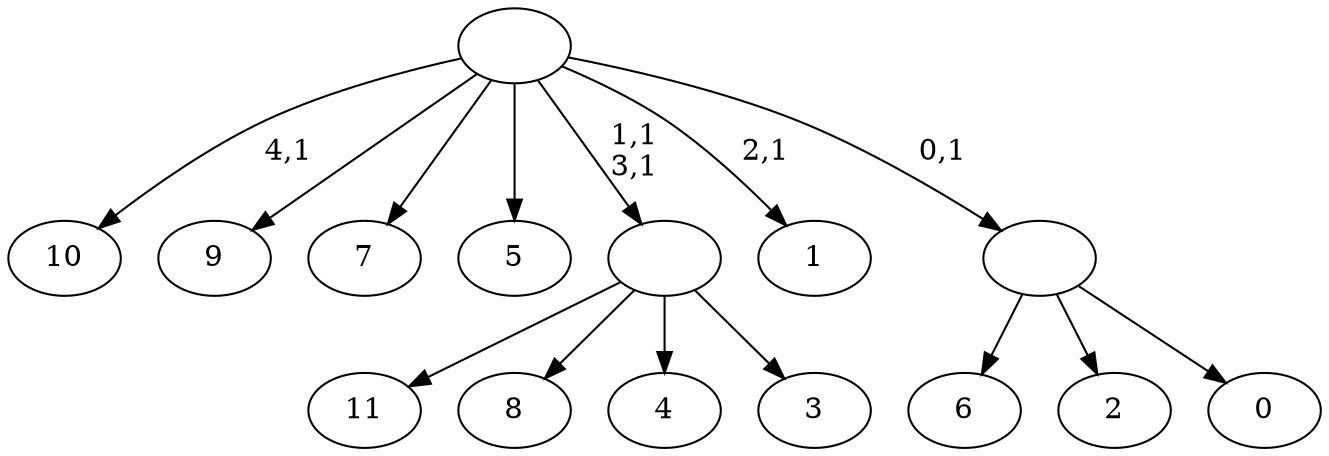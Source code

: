 digraph T {
	17 [label="11"]
	16 [label="10"]
	14 [label="9"]
	13 [label="8"]
	12 [label="7"]
	11 [label="6"]
	10 [label="5"]
	9 [label="4"]
	8 [label="3"]
	7 [label=""]
	5 [label="2"]
	4 [label="1"]
	2 [label="0"]
	1 [label=""]
	0 [label=""]
	7 -> 17 [label=""]
	7 -> 13 [label=""]
	7 -> 9 [label=""]
	7 -> 8 [label=""]
	1 -> 11 [label=""]
	1 -> 5 [label=""]
	1 -> 2 [label=""]
	0 -> 4 [label="2,1"]
	0 -> 7 [label="1,1\n3,1"]
	0 -> 16 [label="4,1"]
	0 -> 14 [label=""]
	0 -> 12 [label=""]
	0 -> 10 [label=""]
	0 -> 1 [label="0,1"]
}
